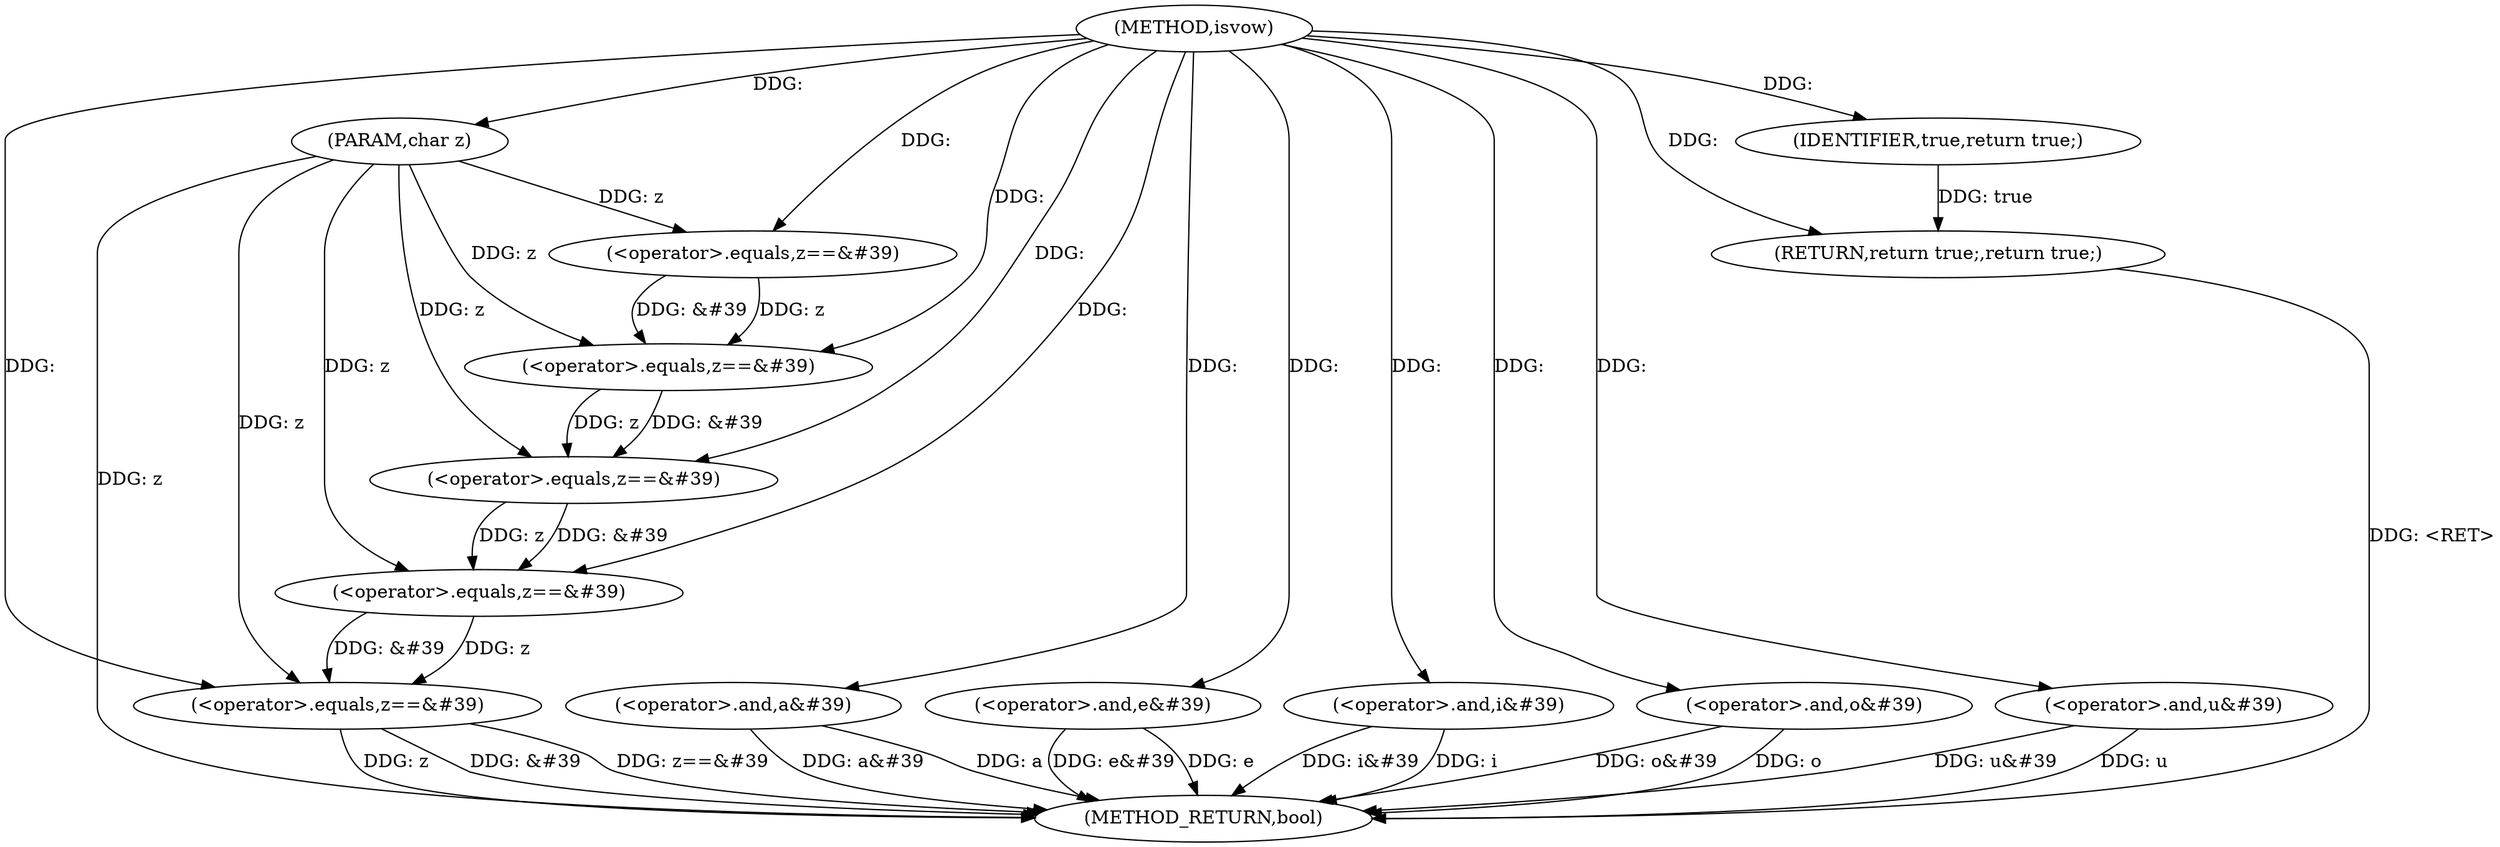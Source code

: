 digraph "isvow" {  
"1000254" [label = "(METHOD,isvow)" ]
"1000294" [label = "(METHOD_RETURN,bool)" ]
"1000255" [label = "(PARAM,char z)" ]
"1000257" [label = "(<operator>.equals,z==&#39)" ]
"1000261" [label = "(<operator>.and,a&#39)" ]
"1000264" [label = "(<operator>.equals,z==&#39)" ]
"1000268" [label = "(<operator>.and,e&#39)" ]
"1000271" [label = "(<operator>.equals,z==&#39)" ]
"1000275" [label = "(<operator>.and,i&#39)" ]
"1000278" [label = "(<operator>.equals,z==&#39)" ]
"1000282" [label = "(<operator>.and,o&#39)" ]
"1000285" [label = "(<operator>.equals,z==&#39)" ]
"1000289" [label = "(<operator>.and,u&#39)" ]
"1000292" [label = "(RETURN,return true;,return true;)" ]
"1000293" [label = "(IDENTIFIER,true,return true;)" ]
  "1000292" -> "1000294"  [ label = "DDG: <RET>"] 
  "1000255" -> "1000294"  [ label = "DDG: z"] 
  "1000261" -> "1000294"  [ label = "DDG: a&#39"] 
  "1000268" -> "1000294"  [ label = "DDG: e&#39"] 
  "1000275" -> "1000294"  [ label = "DDG: i&#39"] 
  "1000282" -> "1000294"  [ label = "DDG: o&#39"] 
  "1000285" -> "1000294"  [ label = "DDG: z"] 
  "1000285" -> "1000294"  [ label = "DDG: &#39"] 
  "1000285" -> "1000294"  [ label = "DDG: z==&#39"] 
  "1000289" -> "1000294"  [ label = "DDG: u&#39"] 
  "1000261" -> "1000294"  [ label = "DDG: a"] 
  "1000275" -> "1000294"  [ label = "DDG: i"] 
  "1000282" -> "1000294"  [ label = "DDG: o"] 
  "1000268" -> "1000294"  [ label = "DDG: e"] 
  "1000289" -> "1000294"  [ label = "DDG: u"] 
  "1000254" -> "1000255"  [ label = "DDG: "] 
  "1000293" -> "1000292"  [ label = "DDG: true"] 
  "1000254" -> "1000292"  [ label = "DDG: "] 
  "1000255" -> "1000257"  [ label = "DDG: z"] 
  "1000254" -> "1000257"  [ label = "DDG: "] 
  "1000254" -> "1000261"  [ label = "DDG: "] 
  "1000257" -> "1000264"  [ label = "DDG: z"] 
  "1000255" -> "1000264"  [ label = "DDG: z"] 
  "1000254" -> "1000264"  [ label = "DDG: "] 
  "1000257" -> "1000264"  [ label = "DDG: &#39"] 
  "1000254" -> "1000268"  [ label = "DDG: "] 
  "1000264" -> "1000271"  [ label = "DDG: z"] 
  "1000255" -> "1000271"  [ label = "DDG: z"] 
  "1000254" -> "1000271"  [ label = "DDG: "] 
  "1000264" -> "1000271"  [ label = "DDG: &#39"] 
  "1000254" -> "1000275"  [ label = "DDG: "] 
  "1000271" -> "1000278"  [ label = "DDG: z"] 
  "1000255" -> "1000278"  [ label = "DDG: z"] 
  "1000254" -> "1000278"  [ label = "DDG: "] 
  "1000271" -> "1000278"  [ label = "DDG: &#39"] 
  "1000254" -> "1000282"  [ label = "DDG: "] 
  "1000278" -> "1000285"  [ label = "DDG: z"] 
  "1000255" -> "1000285"  [ label = "DDG: z"] 
  "1000254" -> "1000285"  [ label = "DDG: "] 
  "1000278" -> "1000285"  [ label = "DDG: &#39"] 
  "1000254" -> "1000289"  [ label = "DDG: "] 
  "1000254" -> "1000293"  [ label = "DDG: "] 
}
